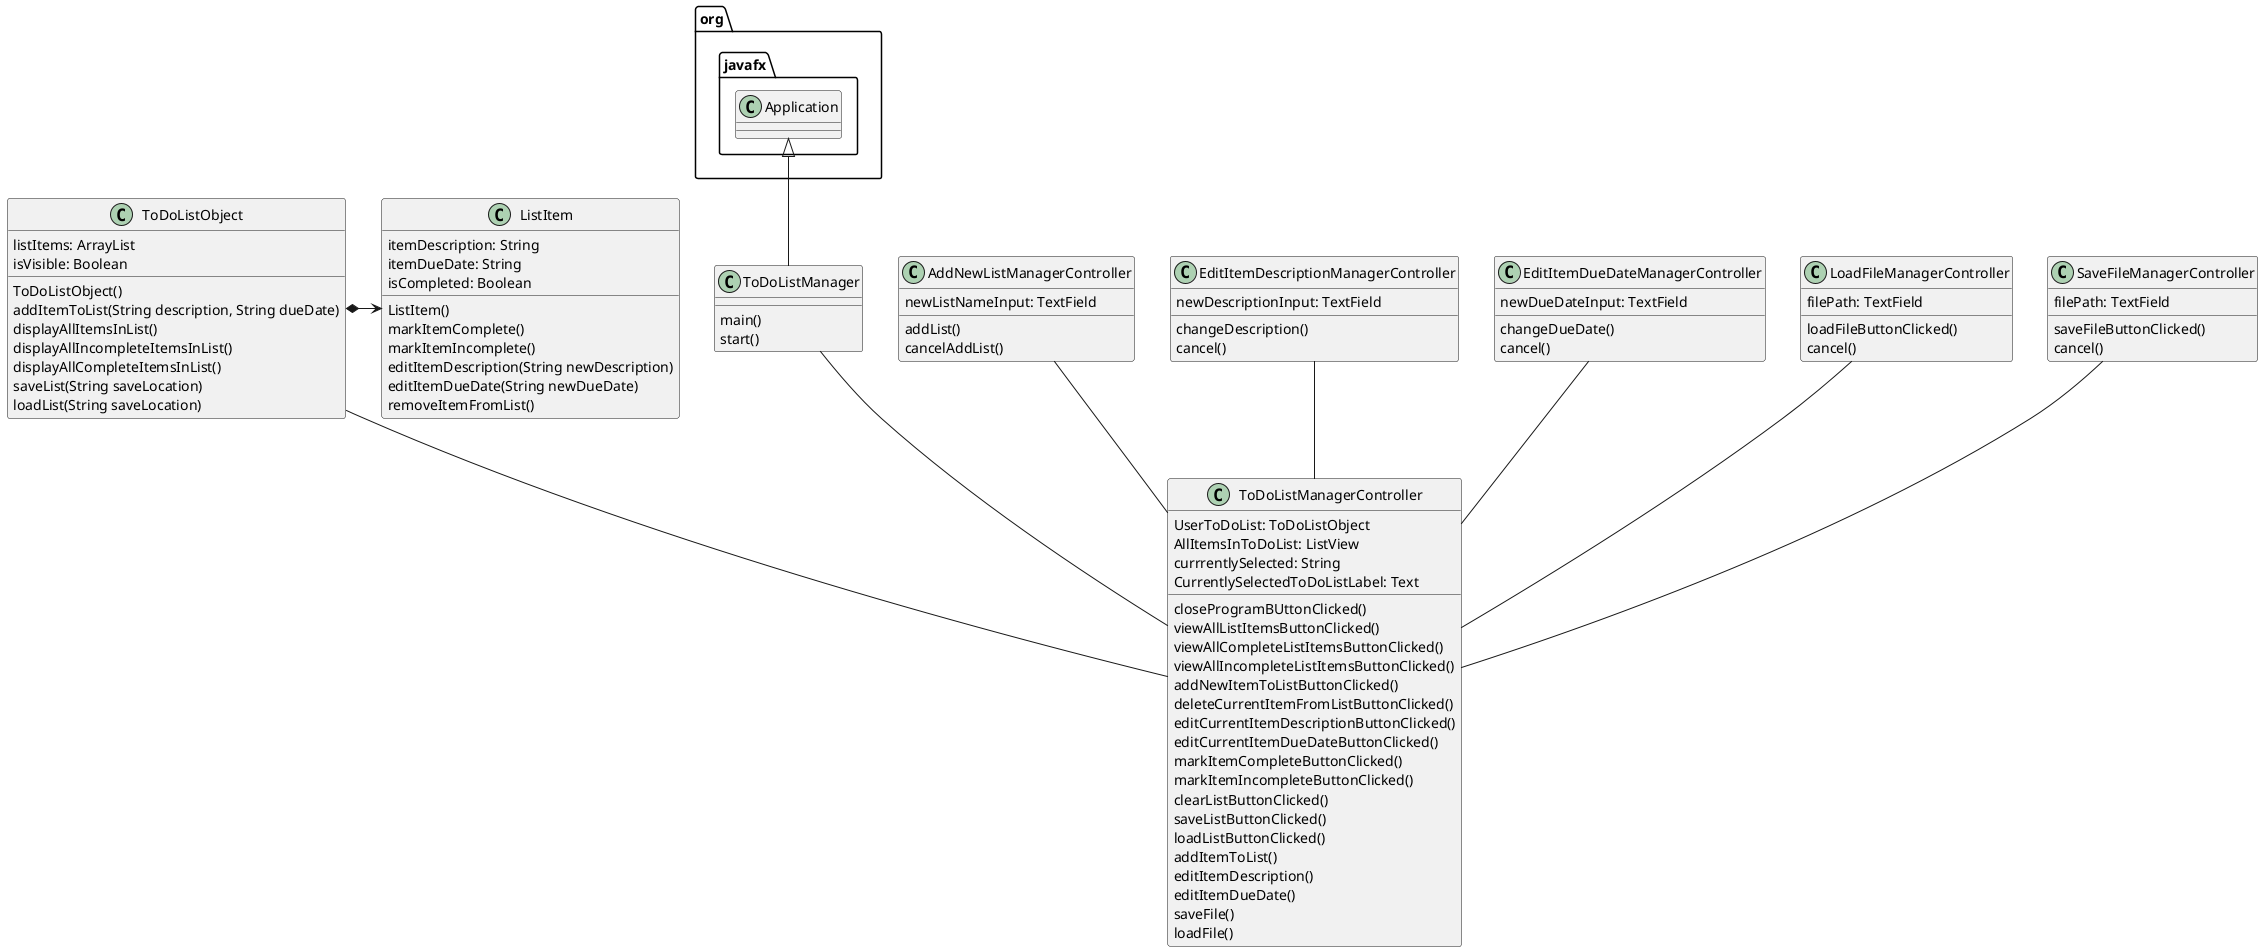 @startuml
'https://plantuml.com/class-diagram


class ToDoListManager{
    main()
    start()
}

class ToDoListManagerController{
    UserToDoList: ToDoListObject
    AllItemsInToDoList: ListView
    currrentlySelected: String
    CurrentlySelectedToDoListLabel: Text


    closeProgramBUttonClicked()
    viewAllListItemsButtonClicked()
    viewAllCompleteListItemsButtonClicked()
    viewAllIncompleteListItemsButtonClicked()
    addNewItemToListButtonClicked()
    deleteCurrentItemFromListButtonClicked()
    editCurrentItemDescriptionButtonClicked()
    editCurrentItemDueDateButtonClicked()
    markItemCompleteButtonClicked()
    markItemIncompleteButtonClicked()
    clearListButtonClicked()
    saveListButtonClicked()
    loadListButtonClicked()
    addItemToList()
    editItemDescription()
    editItemDueDate()
    saveFile()
    loadFile()

    'GUI event handelers'
}

class ToDoListObject{
    listItems: ArrayList
    isVisible: Boolean

    ToDoListObject()
    addItemToList(String description, String dueDate)
    displayAllItemsInList()
    displayAllIncompleteItemsInList()
    displayAllCompleteItemsInList()
    saveList(String saveLocation)
    loadList(String saveLocation)
}

class ListItem{
    itemDescription: String
    itemDueDate: String
    isCompleted: Boolean

    ListItem()
    markItemComplete()
    markItemIncomplete()
    editItemDescription(String newDescription)
    editItemDueDate(String newDueDate)
    removeItemFromList()
}


class AddNewListManagerController{
    newListNameInput: TextField

    addList()
    cancelAddList()
}

class EditItemDescriptionManagerController{
    newDescriptionInput: TextField

    changeDescription()
    cancel()
}

class EditItemDueDateManagerController{
    newDueDateInput: TextField

    changeDueDate()
    cancel()
}

class LoadFileManagerController{
    filePath: TextField

    loadFileButtonClicked()
    cancel()
}

class SaveFileManagerController{
filePath: TextField

    saveFileButtonClicked()
    cancel()
}

org.javafx.Application <|-- ToDoListManager
ToDoListManager -- ToDoListManagerController
ToDoListObject *-> ListItem
ToDoListObject -- ToDoListManagerController

AddNewListManagerController -- ToDoListManagerController
EditItemDescriptionManagerController -- ToDoListManagerController
EditItemDueDateManagerController -- ToDoListManagerController
LoadFileManagerController -- ToDoListManagerController
SaveFileManagerController -- ToDoListManagerController



@enduml
